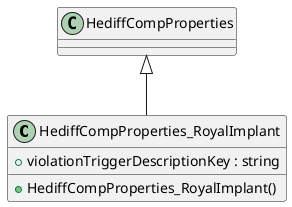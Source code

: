 @startuml
class HediffCompProperties_RoyalImplant {
    + violationTriggerDescriptionKey : string
    + HediffCompProperties_RoyalImplant()
}
HediffCompProperties <|-- HediffCompProperties_RoyalImplant
@enduml
